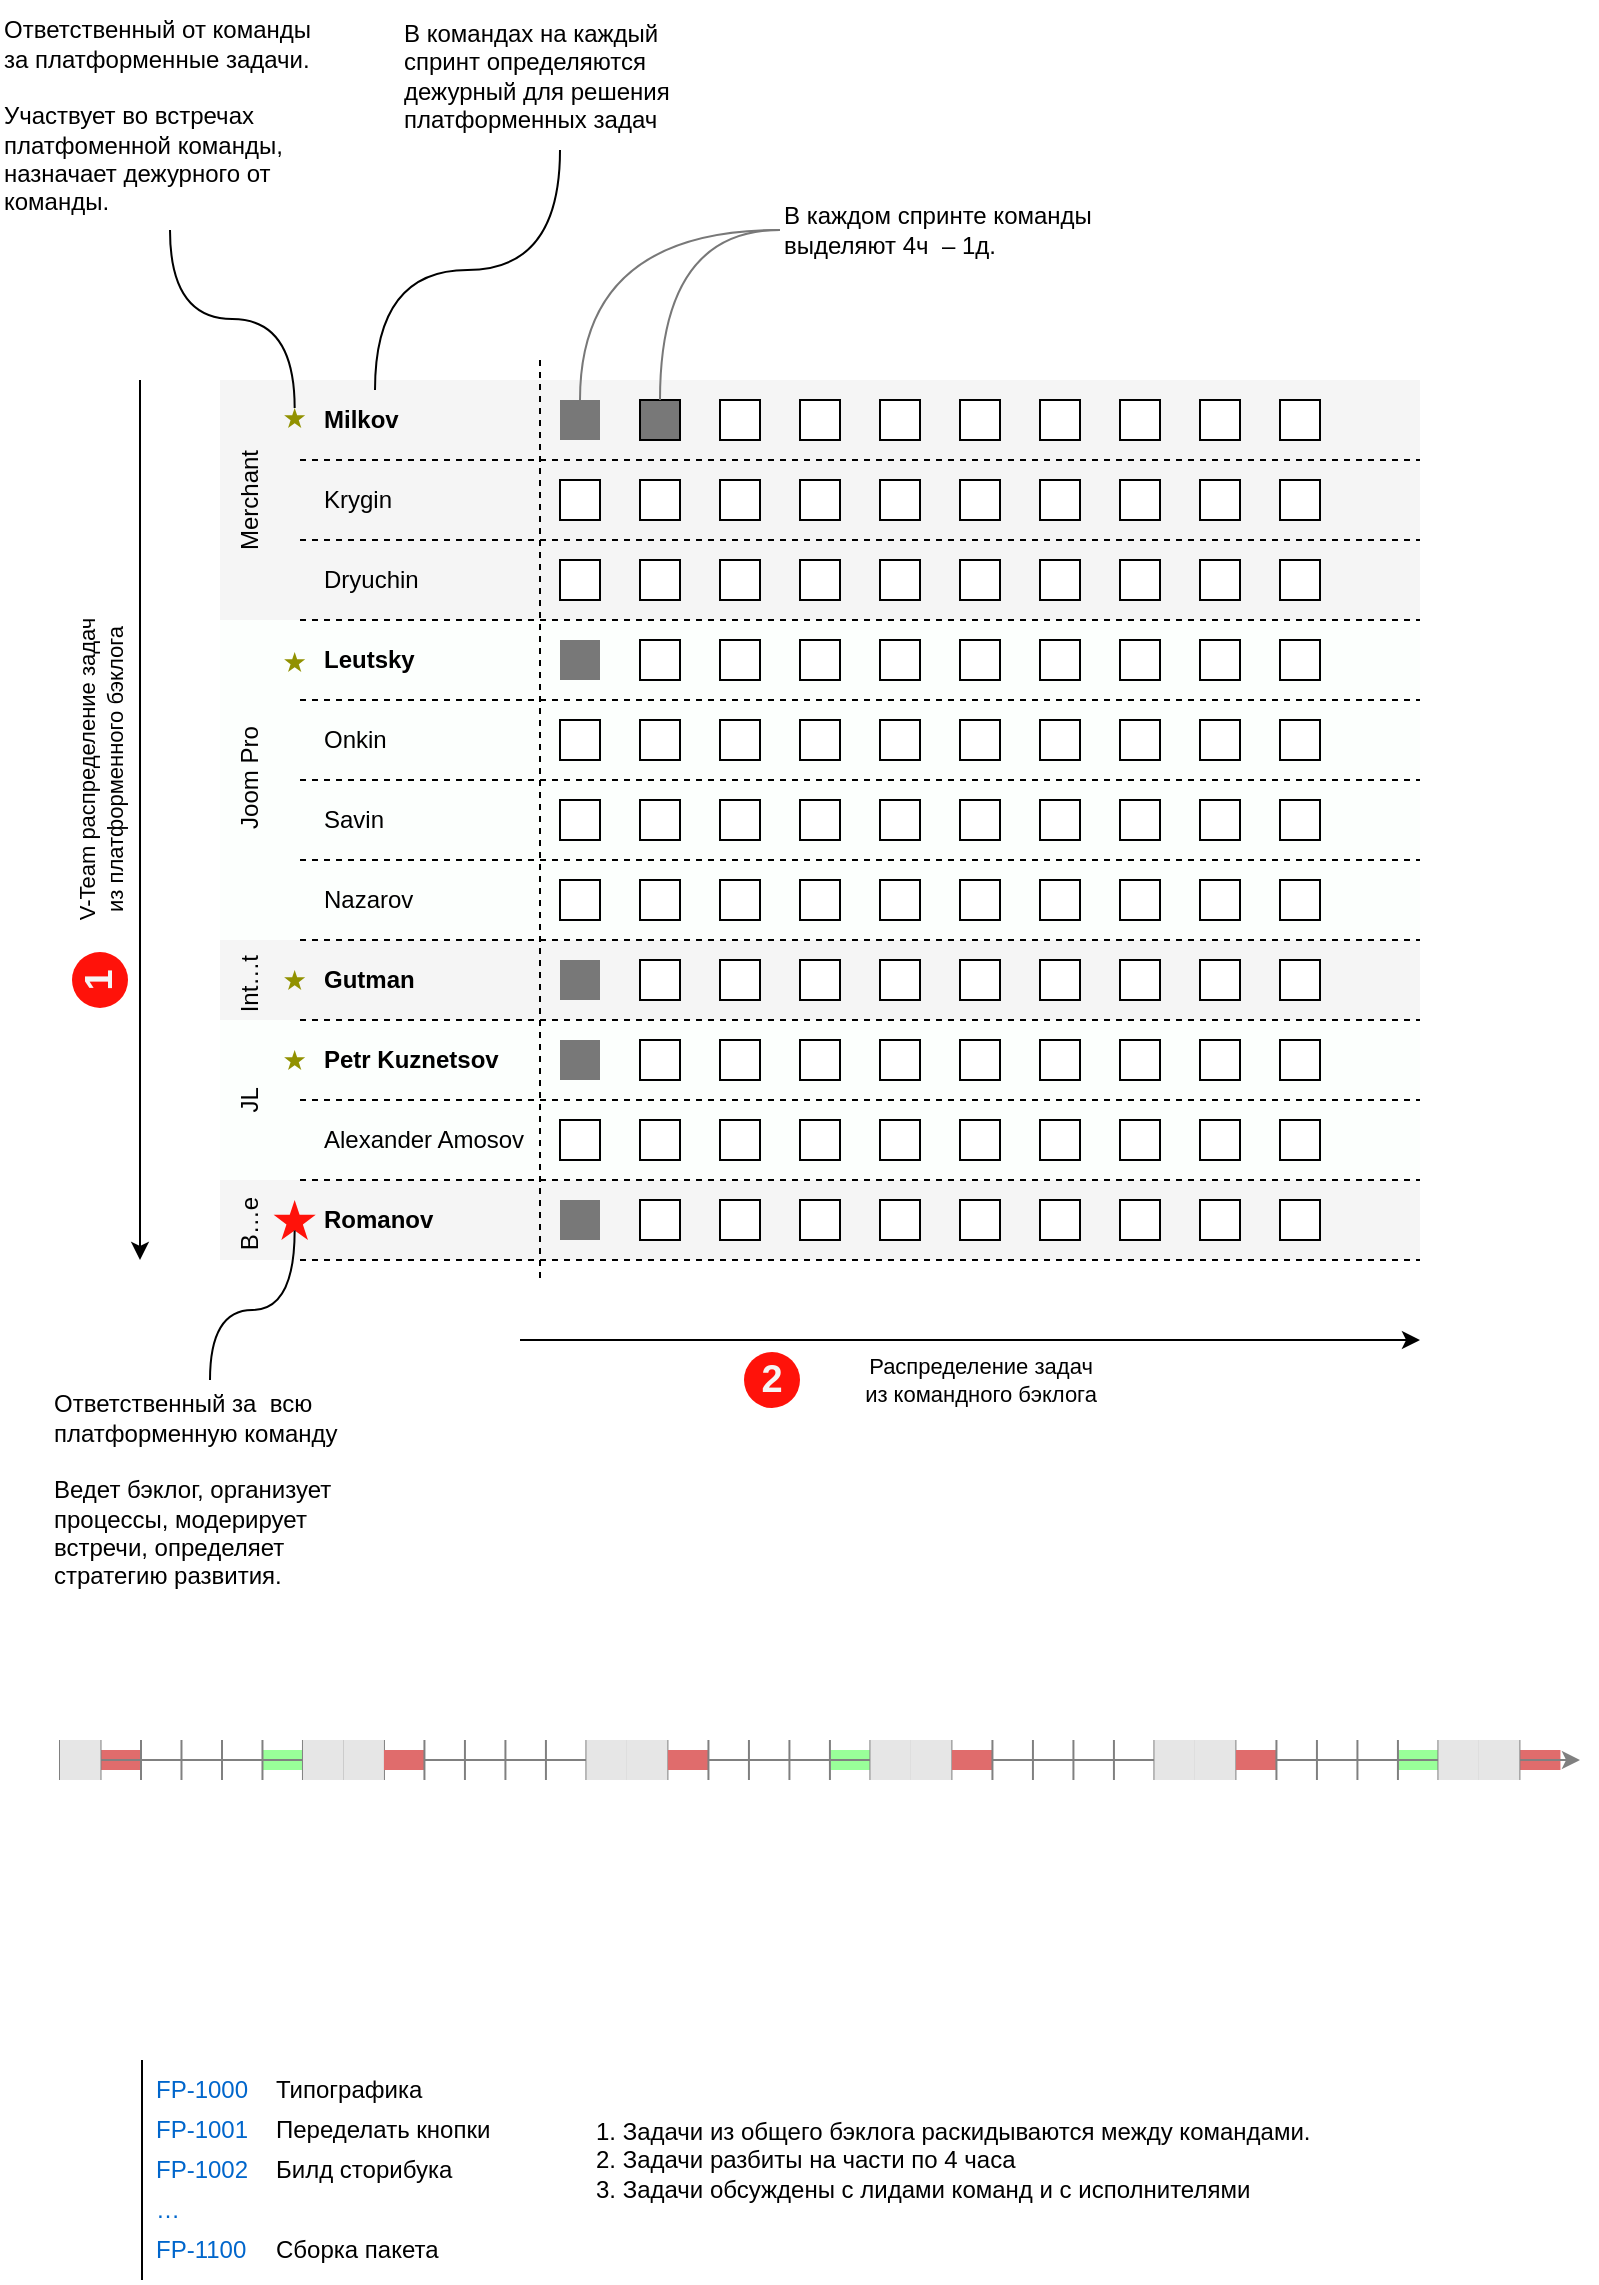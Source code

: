 <mxfile version="21.1.1" type="github">
  <diagram name="Page-1" id="ey7MowC4njxBOhQ8ENM-">
    <mxGraphModel dx="892" dy="602" grid="1" gridSize="10" guides="1" tooltips="1" connect="1" arrows="1" fold="1" page="1" pageScale="1" pageWidth="827" pageHeight="1169" math="0" shadow="0">
      <root>
        <mxCell id="0" />
        <mxCell id="89cDljxex6EhfOc-R6DK-272" value="Platform Planning" style="" parent="0" />
        <mxCell id="89cDljxex6EhfOc-R6DK-271" value="Planning" style="" parent="0" />
        <mxCell id="89cDljxex6EhfOc-R6DK-336" value="" style="rounded=0;whiteSpace=wrap;html=1;strokeColor=none;fillColor=#E06C6C;" vertex="1" parent="89cDljxex6EhfOc-R6DK-271">
          <mxGeometry x="769.975" y="1045" width="20.247" height="10" as="geometry" />
        </mxCell>
        <mxCell id="89cDljxex6EhfOc-R6DK-324" value="" style="rounded=0;whiteSpace=wrap;html=1;strokeColor=none;fillColor=#99FF99;" vertex="1" parent="89cDljxex6EhfOc-R6DK-271">
          <mxGeometry x="708.963" y="1045" width="20.247" height="10" as="geometry" />
        </mxCell>
        <mxCell id="89cDljxex6EhfOc-R6DK-300" value="" style="rounded=0;whiteSpace=wrap;html=1;strokeColor=none;fillColor=#99FF99;" vertex="1" parent="89cDljxex6EhfOc-R6DK-271">
          <mxGeometry x="424.963" y="1045" width="20.247" height="10" as="geometry" />
        </mxCell>
        <mxCell id="89cDljxex6EhfOc-R6DK-274" value="" style="rounded=0;whiteSpace=wrap;html=1;strokeColor=none;fillColor=#99FF99;" vertex="1" parent="89cDljxex6EhfOc-R6DK-271">
          <mxGeometry x="141.235" y="1045" width="20.247" height="10" as="geometry" />
        </mxCell>
        <mxCell id="89cDljxex6EhfOc-R6DK-267" value="" style="rounded=0;whiteSpace=wrap;html=1;strokeColor=none;fillColor=#E06C6C;" vertex="1" parent="89cDljxex6EhfOc-R6DK-271">
          <mxGeometry x="60.247" y="1045" width="20.247" height="10" as="geometry" />
        </mxCell>
        <mxCell id="89cDljxex6EhfOc-R6DK-241" value="" style="endArrow=classic;html=1;rounded=0;strokeColor=#808080;" edge="1" parent="89cDljxex6EhfOc-R6DK-271" source="89cDljxex6EhfOc-R6DK-295">
          <mxGeometry width="50" height="50" relative="1" as="geometry">
            <mxPoint x="34.938" y="1050" as="sourcePoint" />
            <mxPoint x="800" y="1050" as="targetPoint" />
          </mxGeometry>
        </mxCell>
        <mxCell id="89cDljxex6EhfOc-R6DK-243" value="" style="endArrow=none;html=1;rounded=0;strokeColor=#808080;" edge="1" parent="89cDljxex6EhfOc-R6DK-271">
          <mxGeometry width="50" height="50" relative="1" as="geometry">
            <mxPoint x="80.494" y="1060" as="sourcePoint" />
            <mxPoint x="80.494" y="1040" as="targetPoint" />
          </mxGeometry>
        </mxCell>
        <mxCell id="89cDljxex6EhfOc-R6DK-244" value="" style="endArrow=none;html=1;rounded=0;strokeColor=#808080;" edge="1" parent="89cDljxex6EhfOc-R6DK-271">
          <mxGeometry width="50" height="50" relative="1" as="geometry">
            <mxPoint x="100.741" y="1060" as="sourcePoint" />
            <mxPoint x="100.741" y="1040" as="targetPoint" />
          </mxGeometry>
        </mxCell>
        <mxCell id="89cDljxex6EhfOc-R6DK-245" value="" style="endArrow=none;html=1;rounded=0;strokeColor=#808080;" edge="1" parent="89cDljxex6EhfOc-R6DK-271">
          <mxGeometry width="50" height="50" relative="1" as="geometry">
            <mxPoint x="120.988" y="1060" as="sourcePoint" />
            <mxPoint x="120.988" y="1040" as="targetPoint" />
          </mxGeometry>
        </mxCell>
        <mxCell id="89cDljxex6EhfOc-R6DK-246" value="" style="endArrow=none;html=1;rounded=0;strokeColor=#808080;" edge="1" parent="89cDljxex6EhfOc-R6DK-271">
          <mxGeometry width="50" height="50" relative="1" as="geometry">
            <mxPoint x="141.235" y="1060" as="sourcePoint" />
            <mxPoint x="141.235" y="1040" as="targetPoint" />
          </mxGeometry>
        </mxCell>
        <mxCell id="89cDljxex6EhfOc-R6DK-247" value="" style="endArrow=none;html=1;rounded=0;strokeColor=#808080;" edge="1" parent="89cDljxex6EhfOc-R6DK-271">
          <mxGeometry width="50" height="50" relative="1" as="geometry">
            <mxPoint x="161.481" y="1060" as="sourcePoint" />
            <mxPoint x="161.481" y="1040" as="targetPoint" />
          </mxGeometry>
        </mxCell>
        <mxCell id="89cDljxex6EhfOc-R6DK-248" value="" style="endArrow=none;html=1;rounded=0;strokeColor=#808080;" edge="1" parent="89cDljxex6EhfOc-R6DK-271">
          <mxGeometry width="50" height="50" relative="1" as="geometry">
            <mxPoint x="60.247" y="1060" as="sourcePoint" />
            <mxPoint x="60.247" y="1040" as="targetPoint" />
          </mxGeometry>
        </mxCell>
        <mxCell id="89cDljxex6EhfOc-R6DK-249" value="" style="endArrow=none;html=1;rounded=0;strokeColor=#808080;" edge="1" parent="89cDljxex6EhfOc-R6DK-271">
          <mxGeometry width="50" height="50" relative="1" as="geometry">
            <mxPoint x="181.728" y="1060" as="sourcePoint" />
            <mxPoint x="181.728" y="1040" as="targetPoint" />
          </mxGeometry>
        </mxCell>
        <mxCell id="89cDljxex6EhfOc-R6DK-250" value="" style="endArrow=none;html=1;rounded=0;strokeColor=#808080;" edge="1" parent="89cDljxex6EhfOc-R6DK-271">
          <mxGeometry width="50" height="50" relative="1" as="geometry">
            <mxPoint x="201.975" y="1060" as="sourcePoint" />
            <mxPoint x="201.975" y="1040" as="targetPoint" />
          </mxGeometry>
        </mxCell>
        <mxCell id="89cDljxex6EhfOc-R6DK-261" value="" style="rounded=0;whiteSpace=wrap;html=1;strokeColor=none;fillColor=#E6E6E6;movable=1;resizable=1;rotatable=1;deletable=1;editable=1;locked=0;connectable=1;" vertex="1" parent="89cDljxex6EhfOc-R6DK-271">
          <mxGeometry x="181.728" y="1040" width="20.247" height="20" as="geometry" />
        </mxCell>
        <mxCell id="89cDljxex6EhfOc-R6DK-260" value="" style="rounded=0;whiteSpace=wrap;html=1;strokeColor=none;fillColor=#E6E6E6;movable=1;resizable=1;rotatable=1;deletable=1;editable=1;locked=0;connectable=1;" vertex="1" parent="89cDljxex6EhfOc-R6DK-271">
          <mxGeometry x="161.481" y="1040" width="20.247" height="20" as="geometry" />
        </mxCell>
        <mxCell id="89cDljxex6EhfOc-R6DK-290" value="" style="endArrow=none;html=1;rounded=0;strokeColor=#808080;" edge="1" parent="89cDljxex6EhfOc-R6DK-271">
          <mxGeometry width="50" height="50" relative="1" as="geometry">
            <mxPoint x="40" y="1060" as="sourcePoint" />
            <mxPoint x="40" y="1040" as="targetPoint" />
          </mxGeometry>
        </mxCell>
        <mxCell id="89cDljxex6EhfOc-R6DK-295" value="" style="rounded=0;whiteSpace=wrap;html=1;strokeColor=none;fillColor=#E6E6E6;movable=1;resizable=1;rotatable=1;deletable=1;editable=1;locked=0;connectable=1;" vertex="1" parent="89cDljxex6EhfOc-R6DK-271">
          <mxGeometry x="40" y="1040" width="20.247" height="20" as="geometry" />
        </mxCell>
        <mxCell id="89cDljxex6EhfOc-R6DK-269" value="" style="rounded=0;whiteSpace=wrap;html=1;strokeColor=none;fillColor=#E06C6C;" vertex="1" parent="89cDljxex6EhfOc-R6DK-271">
          <mxGeometry x="201.975" y="1045" width="20.247" height="10" as="geometry" />
        </mxCell>
        <mxCell id="89cDljxex6EhfOc-R6DK-251" value="" style="endArrow=none;html=1;rounded=0;strokeColor=#808080;" edge="1" parent="89cDljxex6EhfOc-R6DK-271">
          <mxGeometry width="50" height="50" relative="1" as="geometry">
            <mxPoint x="222.222" y="1060" as="sourcePoint" />
            <mxPoint x="222.222" y="1040" as="targetPoint" />
          </mxGeometry>
        </mxCell>
        <mxCell id="89cDljxex6EhfOc-R6DK-252" value="" style="endArrow=none;html=1;rounded=0;strokeColor=#808080;" edge="1" parent="89cDljxex6EhfOc-R6DK-271">
          <mxGeometry width="50" height="50" relative="1" as="geometry">
            <mxPoint x="242.469" y="1060" as="sourcePoint" />
            <mxPoint x="242.469" y="1040" as="targetPoint" />
          </mxGeometry>
        </mxCell>
        <mxCell id="89cDljxex6EhfOc-R6DK-253" value="" style="endArrow=none;html=1;rounded=0;strokeColor=#808080;" edge="1" parent="89cDljxex6EhfOc-R6DK-271">
          <mxGeometry width="50" height="50" relative="1" as="geometry">
            <mxPoint x="262.716" y="1060" as="sourcePoint" />
            <mxPoint x="262.716" y="1040" as="targetPoint" />
          </mxGeometry>
        </mxCell>
        <mxCell id="89cDljxex6EhfOc-R6DK-254" value="" style="endArrow=none;html=1;rounded=0;strokeColor=#808080;" edge="1" parent="89cDljxex6EhfOc-R6DK-271">
          <mxGeometry width="50" height="50" relative="1" as="geometry">
            <mxPoint x="282.963" y="1060" as="sourcePoint" />
            <mxPoint x="282.963" y="1040" as="targetPoint" />
          </mxGeometry>
        </mxCell>
        <mxCell id="89cDljxex6EhfOc-R6DK-255" value="" style="endArrow=none;html=1;rounded=0;strokeColor=#808080;" edge="1" parent="89cDljxex6EhfOc-R6DK-271">
          <mxGeometry width="50" height="50" relative="1" as="geometry">
            <mxPoint x="303.21" y="1060" as="sourcePoint" />
            <mxPoint x="303.21" y="1040" as="targetPoint" />
          </mxGeometry>
        </mxCell>
        <mxCell id="89cDljxex6EhfOc-R6DK-256" value="" style="endArrow=none;html=1;rounded=0;strokeColor=#808080;" edge="1" parent="89cDljxex6EhfOc-R6DK-271">
          <mxGeometry width="50" height="50" relative="1" as="geometry">
            <mxPoint x="323.457" y="1060" as="sourcePoint" />
            <mxPoint x="323.457" y="1040" as="targetPoint" />
          </mxGeometry>
        </mxCell>
        <mxCell id="89cDljxex6EhfOc-R6DK-257" value="" style="endArrow=none;html=1;rounded=0;strokeColor=#808080;" edge="1" parent="89cDljxex6EhfOc-R6DK-271">
          <mxGeometry width="50" height="50" relative="1" as="geometry">
            <mxPoint x="343.704" y="1060" as="sourcePoint" />
            <mxPoint x="343.704" y="1040" as="targetPoint" />
          </mxGeometry>
        </mxCell>
        <mxCell id="89cDljxex6EhfOc-R6DK-262" value="" style="rounded=0;whiteSpace=wrap;html=1;strokeColor=none;fillColor=#E6E6E6;movable=1;resizable=1;rotatable=1;deletable=1;editable=1;locked=0;connectable=1;" vertex="1" parent="89cDljxex6EhfOc-R6DK-271">
          <mxGeometry x="323.457" y="1040" width="20.247" height="20" as="geometry" />
        </mxCell>
        <mxCell id="89cDljxex6EhfOc-R6DK-263" value="" style="rounded=0;whiteSpace=wrap;html=1;strokeColor=none;fillColor=#E6E6E6;movable=1;resizable=1;rotatable=1;deletable=1;editable=1;locked=0;connectable=1;" vertex="1" parent="89cDljxex6EhfOc-R6DK-271">
          <mxGeometry x="303.21" y="1040" width="20.247" height="20" as="geometry" />
        </mxCell>
        <mxCell id="89cDljxex6EhfOc-R6DK-301" value="" style="rounded=0;whiteSpace=wrap;html=1;strokeColor=none;fillColor=#E06C6C;" vertex="1" parent="89cDljxex6EhfOc-R6DK-271">
          <mxGeometry x="343.975" y="1045" width="20.247" height="10" as="geometry" />
        </mxCell>
        <mxCell id="89cDljxex6EhfOc-R6DK-302" value="" style="endArrow=none;html=1;rounded=0;strokeColor=#808080;" edge="1" parent="89cDljxex6EhfOc-R6DK-271">
          <mxGeometry width="50" height="50" relative="1" as="geometry">
            <mxPoint x="364.222" y="1060" as="sourcePoint" />
            <mxPoint x="364.222" y="1040" as="targetPoint" />
          </mxGeometry>
        </mxCell>
        <mxCell id="89cDljxex6EhfOc-R6DK-303" value="" style="endArrow=none;html=1;rounded=0;strokeColor=#808080;" edge="1" parent="89cDljxex6EhfOc-R6DK-271">
          <mxGeometry width="50" height="50" relative="1" as="geometry">
            <mxPoint x="384.469" y="1060" as="sourcePoint" />
            <mxPoint x="384.469" y="1040" as="targetPoint" />
          </mxGeometry>
        </mxCell>
        <mxCell id="89cDljxex6EhfOc-R6DK-304" value="" style="endArrow=none;html=1;rounded=0;strokeColor=#808080;" edge="1" parent="89cDljxex6EhfOc-R6DK-271">
          <mxGeometry width="50" height="50" relative="1" as="geometry">
            <mxPoint x="404.716" y="1060" as="sourcePoint" />
            <mxPoint x="404.716" y="1040" as="targetPoint" />
          </mxGeometry>
        </mxCell>
        <mxCell id="89cDljxex6EhfOc-R6DK-305" value="" style="endArrow=none;html=1;rounded=0;strokeColor=#808080;" edge="1" parent="89cDljxex6EhfOc-R6DK-271">
          <mxGeometry width="50" height="50" relative="1" as="geometry">
            <mxPoint x="424.963" y="1060" as="sourcePoint" />
            <mxPoint x="424.963" y="1040" as="targetPoint" />
          </mxGeometry>
        </mxCell>
        <mxCell id="89cDljxex6EhfOc-R6DK-306" value="" style="endArrow=none;html=1;rounded=0;strokeColor=#808080;" edge="1" parent="89cDljxex6EhfOc-R6DK-271">
          <mxGeometry width="50" height="50" relative="1" as="geometry">
            <mxPoint x="445.21" y="1060" as="sourcePoint" />
            <mxPoint x="445.21" y="1040" as="targetPoint" />
          </mxGeometry>
        </mxCell>
        <mxCell id="89cDljxex6EhfOc-R6DK-307" value="" style="endArrow=none;html=1;rounded=0;strokeColor=#808080;" edge="1" parent="89cDljxex6EhfOc-R6DK-271">
          <mxGeometry width="50" height="50" relative="1" as="geometry">
            <mxPoint x="465.457" y="1060" as="sourcePoint" />
            <mxPoint x="465.457" y="1040" as="targetPoint" />
          </mxGeometry>
        </mxCell>
        <mxCell id="89cDljxex6EhfOc-R6DK-308" value="" style="endArrow=none;html=1;rounded=0;strokeColor=#808080;" edge="1" parent="89cDljxex6EhfOc-R6DK-271">
          <mxGeometry width="50" height="50" relative="1" as="geometry">
            <mxPoint x="485.704" y="1060" as="sourcePoint" />
            <mxPoint x="485.704" y="1040" as="targetPoint" />
          </mxGeometry>
        </mxCell>
        <mxCell id="89cDljxex6EhfOc-R6DK-309" value="" style="rounded=0;whiteSpace=wrap;html=1;strokeColor=none;fillColor=#E6E6E6;movable=1;resizable=1;rotatable=1;deletable=1;editable=1;locked=0;connectable=1;" vertex="1" parent="89cDljxex6EhfOc-R6DK-271">
          <mxGeometry x="465.457" y="1040" width="20.247" height="20" as="geometry" />
        </mxCell>
        <mxCell id="89cDljxex6EhfOc-R6DK-310" value="" style="rounded=0;whiteSpace=wrap;html=1;strokeColor=none;fillColor=#E6E6E6;movable=1;resizable=1;rotatable=1;deletable=1;editable=1;locked=0;connectable=1;" vertex="1" parent="89cDljxex6EhfOc-R6DK-271">
          <mxGeometry x="445.21" y="1040" width="20.247" height="20" as="geometry" />
        </mxCell>
        <mxCell id="89cDljxex6EhfOc-R6DK-313" value="" style="rounded=0;whiteSpace=wrap;html=1;strokeColor=none;fillColor=#E06C6C;" vertex="1" parent="89cDljxex6EhfOc-R6DK-271">
          <mxGeometry x="485.975" y="1045" width="20.247" height="10" as="geometry" />
        </mxCell>
        <mxCell id="89cDljxex6EhfOc-R6DK-314" value="" style="endArrow=none;html=1;rounded=0;strokeColor=#808080;" edge="1" parent="89cDljxex6EhfOc-R6DK-271">
          <mxGeometry width="50" height="50" relative="1" as="geometry">
            <mxPoint x="506.222" y="1060" as="sourcePoint" />
            <mxPoint x="506.222" y="1040" as="targetPoint" />
          </mxGeometry>
        </mxCell>
        <mxCell id="89cDljxex6EhfOc-R6DK-315" value="" style="endArrow=none;html=1;rounded=0;strokeColor=#808080;" edge="1" parent="89cDljxex6EhfOc-R6DK-271">
          <mxGeometry width="50" height="50" relative="1" as="geometry">
            <mxPoint x="526.469" y="1060" as="sourcePoint" />
            <mxPoint x="526.469" y="1040" as="targetPoint" />
          </mxGeometry>
        </mxCell>
        <mxCell id="89cDljxex6EhfOc-R6DK-316" value="" style="endArrow=none;html=1;rounded=0;strokeColor=#808080;" edge="1" parent="89cDljxex6EhfOc-R6DK-271">
          <mxGeometry width="50" height="50" relative="1" as="geometry">
            <mxPoint x="546.716" y="1060" as="sourcePoint" />
            <mxPoint x="546.716" y="1040" as="targetPoint" />
          </mxGeometry>
        </mxCell>
        <mxCell id="89cDljxex6EhfOc-R6DK-317" value="" style="endArrow=none;html=1;rounded=0;strokeColor=#808080;" edge="1" parent="89cDljxex6EhfOc-R6DK-271">
          <mxGeometry width="50" height="50" relative="1" as="geometry">
            <mxPoint x="566.963" y="1060" as="sourcePoint" />
            <mxPoint x="566.963" y="1040" as="targetPoint" />
          </mxGeometry>
        </mxCell>
        <mxCell id="89cDljxex6EhfOc-R6DK-318" value="" style="endArrow=none;html=1;rounded=0;strokeColor=#808080;" edge="1" parent="89cDljxex6EhfOc-R6DK-271">
          <mxGeometry width="50" height="50" relative="1" as="geometry">
            <mxPoint x="587.21" y="1060" as="sourcePoint" />
            <mxPoint x="587.21" y="1040" as="targetPoint" />
          </mxGeometry>
        </mxCell>
        <mxCell id="89cDljxex6EhfOc-R6DK-319" value="" style="endArrow=none;html=1;rounded=0;strokeColor=#808080;" edge="1" parent="89cDljxex6EhfOc-R6DK-271">
          <mxGeometry width="50" height="50" relative="1" as="geometry">
            <mxPoint x="607.457" y="1060" as="sourcePoint" />
            <mxPoint x="607.457" y="1040" as="targetPoint" />
          </mxGeometry>
        </mxCell>
        <mxCell id="89cDljxex6EhfOc-R6DK-320" value="" style="endArrow=none;html=1;rounded=0;strokeColor=#808080;" edge="1" parent="89cDljxex6EhfOc-R6DK-271">
          <mxGeometry width="50" height="50" relative="1" as="geometry">
            <mxPoint x="627.704" y="1060" as="sourcePoint" />
            <mxPoint x="627.704" y="1040" as="targetPoint" />
          </mxGeometry>
        </mxCell>
        <mxCell id="89cDljxex6EhfOc-R6DK-321" value="" style="rounded=0;whiteSpace=wrap;html=1;strokeColor=none;fillColor=#E6E6E6;movable=1;resizable=1;rotatable=1;deletable=1;editable=1;locked=0;connectable=1;" vertex="1" parent="89cDljxex6EhfOc-R6DK-271">
          <mxGeometry x="607.457" y="1040" width="20.247" height="20" as="geometry" />
        </mxCell>
        <mxCell id="89cDljxex6EhfOc-R6DK-322" value="" style="rounded=0;whiteSpace=wrap;html=1;strokeColor=none;fillColor=#E6E6E6;movable=1;resizable=1;rotatable=1;deletable=1;editable=1;locked=0;connectable=1;" vertex="1" parent="89cDljxex6EhfOc-R6DK-271">
          <mxGeometry x="587.21" y="1040" width="20.247" height="20" as="geometry" />
        </mxCell>
        <mxCell id="89cDljxex6EhfOc-R6DK-325" value="" style="rounded=0;whiteSpace=wrap;html=1;strokeColor=none;fillColor=#E06C6C;" vertex="1" parent="89cDljxex6EhfOc-R6DK-271">
          <mxGeometry x="627.975" y="1045" width="20.247" height="10" as="geometry" />
        </mxCell>
        <mxCell id="89cDljxex6EhfOc-R6DK-326" value="" style="endArrow=none;html=1;rounded=0;strokeColor=#808080;" edge="1" parent="89cDljxex6EhfOc-R6DK-271">
          <mxGeometry width="50" height="50" relative="1" as="geometry">
            <mxPoint x="648.222" y="1060" as="sourcePoint" />
            <mxPoint x="648.222" y="1040" as="targetPoint" />
          </mxGeometry>
        </mxCell>
        <mxCell id="89cDljxex6EhfOc-R6DK-327" value="" style="endArrow=none;html=1;rounded=0;strokeColor=#808080;" edge="1" parent="89cDljxex6EhfOc-R6DK-271">
          <mxGeometry width="50" height="50" relative="1" as="geometry">
            <mxPoint x="668.469" y="1060" as="sourcePoint" />
            <mxPoint x="668.469" y="1040" as="targetPoint" />
          </mxGeometry>
        </mxCell>
        <mxCell id="89cDljxex6EhfOc-R6DK-328" value="" style="endArrow=none;html=1;rounded=0;strokeColor=#808080;" edge="1" parent="89cDljxex6EhfOc-R6DK-271">
          <mxGeometry width="50" height="50" relative="1" as="geometry">
            <mxPoint x="688.716" y="1060" as="sourcePoint" />
            <mxPoint x="688.716" y="1040" as="targetPoint" />
          </mxGeometry>
        </mxCell>
        <mxCell id="89cDljxex6EhfOc-R6DK-329" value="" style="endArrow=none;html=1;rounded=0;strokeColor=#808080;" edge="1" parent="89cDljxex6EhfOc-R6DK-271">
          <mxGeometry width="50" height="50" relative="1" as="geometry">
            <mxPoint x="708.963" y="1060" as="sourcePoint" />
            <mxPoint x="708.963" y="1040" as="targetPoint" />
          </mxGeometry>
        </mxCell>
        <mxCell id="89cDljxex6EhfOc-R6DK-330" value="" style="endArrow=none;html=1;rounded=0;strokeColor=#808080;" edge="1" parent="89cDljxex6EhfOc-R6DK-271">
          <mxGeometry width="50" height="50" relative="1" as="geometry">
            <mxPoint x="729.21" y="1060" as="sourcePoint" />
            <mxPoint x="729.21" y="1040" as="targetPoint" />
          </mxGeometry>
        </mxCell>
        <mxCell id="89cDljxex6EhfOc-R6DK-331" value="" style="endArrow=none;html=1;rounded=0;strokeColor=#808080;" edge="1" parent="89cDljxex6EhfOc-R6DK-271">
          <mxGeometry width="50" height="50" relative="1" as="geometry">
            <mxPoint x="749.457" y="1060" as="sourcePoint" />
            <mxPoint x="749.457" y="1040" as="targetPoint" />
          </mxGeometry>
        </mxCell>
        <mxCell id="89cDljxex6EhfOc-R6DK-332" value="" style="endArrow=none;html=1;rounded=0;strokeColor=#808080;" edge="1" parent="89cDljxex6EhfOc-R6DK-271">
          <mxGeometry width="50" height="50" relative="1" as="geometry">
            <mxPoint x="769.704" y="1060" as="sourcePoint" />
            <mxPoint x="769.704" y="1040" as="targetPoint" />
          </mxGeometry>
        </mxCell>
        <mxCell id="89cDljxex6EhfOc-R6DK-333" value="" style="rounded=0;whiteSpace=wrap;html=1;strokeColor=none;fillColor=#E6E6E6;movable=1;resizable=1;rotatable=1;deletable=1;editable=1;locked=0;connectable=1;" vertex="1" parent="89cDljxex6EhfOc-R6DK-271">
          <mxGeometry x="749.457" y="1040" width="20.247" height="20" as="geometry" />
        </mxCell>
        <mxCell id="89cDljxex6EhfOc-R6DK-334" value="" style="rounded=0;whiteSpace=wrap;html=1;strokeColor=none;fillColor=#E6E6E6;movable=1;resizable=1;rotatable=1;deletable=1;editable=1;locked=0;connectable=1;" vertex="1" parent="89cDljxex6EhfOc-R6DK-271">
          <mxGeometry x="729.21" y="1040" width="20.247" height="20" as="geometry" />
        </mxCell>
        <mxCell id="1" style="" parent="0" />
        <mxCell id="89cDljxex6EhfOc-R6DK-174" value="" style="rounded=0;whiteSpace=wrap;html=1;strokeColor=none;fillColor=#F5F5F5;" vertex="1" parent="1">
          <mxGeometry x="120" y="760" width="600" height="40" as="geometry" />
        </mxCell>
        <mxCell id="89cDljxex6EhfOc-R6DK-170" value="" style="rounded=0;whiteSpace=wrap;html=1;strokeColor=none;fillColor=#F5F5F5;" vertex="1" parent="1">
          <mxGeometry x="120" y="640" width="600" height="41" as="geometry" />
        </mxCell>
        <mxCell id="89cDljxex6EhfOc-R6DK-227" value="" style="rounded=0;whiteSpace=wrap;html=1;strokeColor=none;fillColor=#FCFFFD;" vertex="1" parent="1">
          <mxGeometry x="120" y="680" width="600" height="80" as="geometry" />
        </mxCell>
        <mxCell id="89cDljxex6EhfOc-R6DK-167" value="" style="rounded=0;whiteSpace=wrap;html=1;strokeColor=none;fillColor=#FCFFFD;" vertex="1" parent="1">
          <mxGeometry x="120" y="480" width="600" height="160" as="geometry" />
        </mxCell>
        <mxCell id="89cDljxex6EhfOc-R6DK-166" value="" style="rounded=0;whiteSpace=wrap;html=1;strokeColor=none;fillColor=#F5F5F5;" vertex="1" parent="1">
          <mxGeometry x="120" y="360" width="600" height="120" as="geometry" />
        </mxCell>
        <mxCell id="89cDljxex6EhfOc-R6DK-20" value="&lt;b&gt;Milkov&lt;/b&gt;" style="text;html=1;strokeColor=none;fillColor=none;align=left;verticalAlign=middle;whiteSpace=wrap;rounded=0;" vertex="1" parent="1">
          <mxGeometry x="170" y="365" width="110" height="30" as="geometry" />
        </mxCell>
        <mxCell id="89cDljxex6EhfOc-R6DK-22" value="" style="endArrow=none;dashed=1;html=1;rounded=0;" edge="1" parent="1">
          <mxGeometry width="50" height="50" relative="1" as="geometry">
            <mxPoint x="160" y="400" as="sourcePoint" />
            <mxPoint x="720" y="400" as="targetPoint" />
          </mxGeometry>
        </mxCell>
        <mxCell id="89cDljxex6EhfOc-R6DK-23" value="" style="endArrow=none;dashed=1;html=1;rounded=0;" edge="1" parent="1">
          <mxGeometry width="50" height="50" relative="1" as="geometry">
            <mxPoint x="280" y="350" as="sourcePoint" />
            <mxPoint x="280" y="810" as="targetPoint" />
          </mxGeometry>
        </mxCell>
        <mxCell id="89cDljxex6EhfOc-R6DK-24" value="" style="rounded=0;whiteSpace=wrap;html=1;fillColor=#787878;strokeColor=none;" vertex="1" parent="1">
          <mxGeometry x="290" y="370" width="20" height="20" as="geometry" />
        </mxCell>
        <mxCell id="89cDljxex6EhfOc-R6DK-25" value="" style="rounded=0;whiteSpace=wrap;html=1;fillColor=#787878;" vertex="1" parent="1">
          <mxGeometry x="330" y="370" width="20" height="20" as="geometry" />
        </mxCell>
        <mxCell id="89cDljxex6EhfOc-R6DK-26" value="" style="rounded=0;whiteSpace=wrap;html=1;" vertex="1" parent="1">
          <mxGeometry x="370" y="370" width="20" height="20" as="geometry" />
        </mxCell>
        <mxCell id="89cDljxex6EhfOc-R6DK-27" value="" style="rounded=0;whiteSpace=wrap;html=1;" vertex="1" parent="1">
          <mxGeometry x="410" y="370" width="20" height="20" as="geometry" />
        </mxCell>
        <mxCell id="89cDljxex6EhfOc-R6DK-28" value="" style="rounded=0;whiteSpace=wrap;html=1;" vertex="1" parent="1">
          <mxGeometry x="450" y="370" width="20" height="20" as="geometry" />
        </mxCell>
        <mxCell id="89cDljxex6EhfOc-R6DK-29" value="" style="rounded=0;whiteSpace=wrap;html=1;" vertex="1" parent="1">
          <mxGeometry x="490" y="370" width="20" height="20" as="geometry" />
        </mxCell>
        <mxCell id="89cDljxex6EhfOc-R6DK-30" value="" style="rounded=0;whiteSpace=wrap;html=1;" vertex="1" parent="1">
          <mxGeometry x="530" y="370" width="20" height="20" as="geometry" />
        </mxCell>
        <mxCell id="89cDljxex6EhfOc-R6DK-31" value="" style="rounded=0;whiteSpace=wrap;html=1;" vertex="1" parent="1">
          <mxGeometry x="570" y="370" width="20" height="20" as="geometry" />
        </mxCell>
        <mxCell id="89cDljxex6EhfOc-R6DK-32" value="" style="rounded=0;whiteSpace=wrap;html=1;" vertex="1" parent="1">
          <mxGeometry x="610" y="370" width="20" height="20" as="geometry" />
        </mxCell>
        <mxCell id="89cDljxex6EhfOc-R6DK-33" value="" style="rounded=0;whiteSpace=wrap;html=1;" vertex="1" parent="1">
          <mxGeometry x="650" y="370" width="20" height="20" as="geometry" />
        </mxCell>
        <mxCell id="89cDljxex6EhfOc-R6DK-34" value="Krygin" style="text;html=1;strokeColor=none;fillColor=none;align=left;verticalAlign=middle;whiteSpace=wrap;rounded=0;" vertex="1" parent="1">
          <mxGeometry x="170" y="405" width="110" height="30" as="geometry" />
        </mxCell>
        <mxCell id="89cDljxex6EhfOc-R6DK-35" value="" style="endArrow=none;dashed=1;html=1;rounded=0;" edge="1" parent="1">
          <mxGeometry width="50" height="50" relative="1" as="geometry">
            <mxPoint x="160" y="440" as="sourcePoint" />
            <mxPoint x="720" y="440" as="targetPoint" />
          </mxGeometry>
        </mxCell>
        <mxCell id="89cDljxex6EhfOc-R6DK-36" value="" style="rounded=0;whiteSpace=wrap;html=1;" vertex="1" parent="1">
          <mxGeometry x="290" y="410" width="20" height="20" as="geometry" />
        </mxCell>
        <mxCell id="89cDljxex6EhfOc-R6DK-37" value="" style="rounded=0;whiteSpace=wrap;html=1;" vertex="1" parent="1">
          <mxGeometry x="330" y="410" width="20" height="20" as="geometry" />
        </mxCell>
        <mxCell id="89cDljxex6EhfOc-R6DK-38" value="" style="rounded=0;whiteSpace=wrap;html=1;" vertex="1" parent="1">
          <mxGeometry x="370" y="410" width="20" height="20" as="geometry" />
        </mxCell>
        <mxCell id="89cDljxex6EhfOc-R6DK-39" value="" style="rounded=0;whiteSpace=wrap;html=1;" vertex="1" parent="1">
          <mxGeometry x="410" y="410" width="20" height="20" as="geometry" />
        </mxCell>
        <mxCell id="89cDljxex6EhfOc-R6DK-40" value="" style="rounded=0;whiteSpace=wrap;html=1;" vertex="1" parent="1">
          <mxGeometry x="450" y="410" width="20" height="20" as="geometry" />
        </mxCell>
        <mxCell id="89cDljxex6EhfOc-R6DK-41" value="" style="rounded=0;whiteSpace=wrap;html=1;" vertex="1" parent="1">
          <mxGeometry x="490" y="410" width="20" height="20" as="geometry" />
        </mxCell>
        <mxCell id="89cDljxex6EhfOc-R6DK-42" value="" style="rounded=0;whiteSpace=wrap;html=1;" vertex="1" parent="1">
          <mxGeometry x="530" y="410" width="20" height="20" as="geometry" />
        </mxCell>
        <mxCell id="89cDljxex6EhfOc-R6DK-43" value="" style="rounded=0;whiteSpace=wrap;html=1;" vertex="1" parent="1">
          <mxGeometry x="570" y="410" width="20" height="20" as="geometry" />
        </mxCell>
        <mxCell id="89cDljxex6EhfOc-R6DK-44" value="" style="rounded=0;whiteSpace=wrap;html=1;" vertex="1" parent="1">
          <mxGeometry x="610" y="410" width="20" height="20" as="geometry" />
        </mxCell>
        <mxCell id="89cDljxex6EhfOc-R6DK-45" value="" style="rounded=0;whiteSpace=wrap;html=1;" vertex="1" parent="1">
          <mxGeometry x="650" y="410" width="20" height="20" as="geometry" />
        </mxCell>
        <mxCell id="89cDljxex6EhfOc-R6DK-46" value="Dryuchin" style="text;html=1;strokeColor=none;fillColor=none;align=left;verticalAlign=middle;whiteSpace=wrap;rounded=0;" vertex="1" parent="1">
          <mxGeometry x="170" y="445" width="110" height="30" as="geometry" />
        </mxCell>
        <mxCell id="89cDljxex6EhfOc-R6DK-47" value="" style="endArrow=none;dashed=1;html=1;rounded=0;" edge="1" parent="1">
          <mxGeometry width="50" height="50" relative="1" as="geometry">
            <mxPoint x="160" y="480" as="sourcePoint" />
            <mxPoint x="720" y="480" as="targetPoint" />
          </mxGeometry>
        </mxCell>
        <mxCell id="89cDljxex6EhfOc-R6DK-48" value="" style="rounded=0;whiteSpace=wrap;html=1;" vertex="1" parent="1">
          <mxGeometry x="290" y="450" width="20" height="20" as="geometry" />
        </mxCell>
        <mxCell id="89cDljxex6EhfOc-R6DK-49" value="" style="rounded=0;whiteSpace=wrap;html=1;" vertex="1" parent="1">
          <mxGeometry x="330" y="450" width="20" height="20" as="geometry" />
        </mxCell>
        <mxCell id="89cDljxex6EhfOc-R6DK-50" value="" style="rounded=0;whiteSpace=wrap;html=1;" vertex="1" parent="1">
          <mxGeometry x="370" y="450" width="20" height="20" as="geometry" />
        </mxCell>
        <mxCell id="89cDljxex6EhfOc-R6DK-51" value="" style="rounded=0;whiteSpace=wrap;html=1;" vertex="1" parent="1">
          <mxGeometry x="410" y="450" width="20" height="20" as="geometry" />
        </mxCell>
        <mxCell id="89cDljxex6EhfOc-R6DK-52" value="" style="rounded=0;whiteSpace=wrap;html=1;" vertex="1" parent="1">
          <mxGeometry x="450" y="450" width="20" height="20" as="geometry" />
        </mxCell>
        <mxCell id="89cDljxex6EhfOc-R6DK-53" value="" style="rounded=0;whiteSpace=wrap;html=1;" vertex="1" parent="1">
          <mxGeometry x="490" y="450" width="20" height="20" as="geometry" />
        </mxCell>
        <mxCell id="89cDljxex6EhfOc-R6DK-54" value="" style="rounded=0;whiteSpace=wrap;html=1;" vertex="1" parent="1">
          <mxGeometry x="530" y="450" width="20" height="20" as="geometry" />
        </mxCell>
        <mxCell id="89cDljxex6EhfOc-R6DK-55" value="" style="rounded=0;whiteSpace=wrap;html=1;" vertex="1" parent="1">
          <mxGeometry x="570" y="450" width="20" height="20" as="geometry" />
        </mxCell>
        <mxCell id="89cDljxex6EhfOc-R6DK-56" value="" style="rounded=0;whiteSpace=wrap;html=1;" vertex="1" parent="1">
          <mxGeometry x="610" y="450" width="20" height="20" as="geometry" />
        </mxCell>
        <mxCell id="89cDljxex6EhfOc-R6DK-57" value="" style="rounded=0;whiteSpace=wrap;html=1;" vertex="1" parent="1">
          <mxGeometry x="650" y="450" width="20" height="20" as="geometry" />
        </mxCell>
        <mxCell id="89cDljxex6EhfOc-R6DK-58" value="&lt;b&gt;Leutsky&lt;/b&gt;" style="text;html=1;strokeColor=none;fillColor=none;align=left;verticalAlign=middle;whiteSpace=wrap;rounded=0;" vertex="1" parent="1">
          <mxGeometry x="170" y="485" width="110" height="30" as="geometry" />
        </mxCell>
        <mxCell id="89cDljxex6EhfOc-R6DK-59" value="" style="endArrow=none;dashed=1;html=1;rounded=0;" edge="1" parent="1">
          <mxGeometry width="50" height="50" relative="1" as="geometry">
            <mxPoint x="160" y="520" as="sourcePoint" />
            <mxPoint x="720" y="520" as="targetPoint" />
          </mxGeometry>
        </mxCell>
        <mxCell id="89cDljxex6EhfOc-R6DK-60" value="" style="rounded=0;whiteSpace=wrap;html=1;fillColor=#787878;strokeColor=none;" vertex="1" parent="1">
          <mxGeometry x="290" y="490" width="20" height="20" as="geometry" />
        </mxCell>
        <mxCell id="89cDljxex6EhfOc-R6DK-61" value="" style="rounded=0;whiteSpace=wrap;html=1;" vertex="1" parent="1">
          <mxGeometry x="330" y="490" width="20" height="20" as="geometry" />
        </mxCell>
        <mxCell id="89cDljxex6EhfOc-R6DK-62" value="" style="rounded=0;whiteSpace=wrap;html=1;" vertex="1" parent="1">
          <mxGeometry x="370" y="490" width="20" height="20" as="geometry" />
        </mxCell>
        <mxCell id="89cDljxex6EhfOc-R6DK-63" value="" style="rounded=0;whiteSpace=wrap;html=1;" vertex="1" parent="1">
          <mxGeometry x="410" y="490" width="20" height="20" as="geometry" />
        </mxCell>
        <mxCell id="89cDljxex6EhfOc-R6DK-64" value="" style="rounded=0;whiteSpace=wrap;html=1;" vertex="1" parent="1">
          <mxGeometry x="450" y="490" width="20" height="20" as="geometry" />
        </mxCell>
        <mxCell id="89cDljxex6EhfOc-R6DK-65" value="" style="rounded=0;whiteSpace=wrap;html=1;" vertex="1" parent="1">
          <mxGeometry x="490" y="490" width="20" height="20" as="geometry" />
        </mxCell>
        <mxCell id="89cDljxex6EhfOc-R6DK-66" value="" style="rounded=0;whiteSpace=wrap;html=1;" vertex="1" parent="1">
          <mxGeometry x="530" y="490" width="20" height="20" as="geometry" />
        </mxCell>
        <mxCell id="89cDljxex6EhfOc-R6DK-67" value="" style="rounded=0;whiteSpace=wrap;html=1;" vertex="1" parent="1">
          <mxGeometry x="570" y="490" width="20" height="20" as="geometry" />
        </mxCell>
        <mxCell id="89cDljxex6EhfOc-R6DK-68" value="" style="rounded=0;whiteSpace=wrap;html=1;" vertex="1" parent="1">
          <mxGeometry x="610" y="490" width="20" height="20" as="geometry" />
        </mxCell>
        <mxCell id="89cDljxex6EhfOc-R6DK-69" value="" style="rounded=0;whiteSpace=wrap;html=1;" vertex="1" parent="1">
          <mxGeometry x="650" y="490" width="20" height="20" as="geometry" />
        </mxCell>
        <mxCell id="89cDljxex6EhfOc-R6DK-70" value="Onkin" style="text;html=1;strokeColor=none;fillColor=none;align=left;verticalAlign=middle;whiteSpace=wrap;rounded=0;" vertex="1" parent="1">
          <mxGeometry x="170" y="525" width="110" height="30" as="geometry" />
        </mxCell>
        <mxCell id="89cDljxex6EhfOc-R6DK-71" value="" style="endArrow=none;dashed=1;html=1;rounded=0;" edge="1" parent="1">
          <mxGeometry width="50" height="50" relative="1" as="geometry">
            <mxPoint x="160" y="560" as="sourcePoint" />
            <mxPoint x="720" y="560" as="targetPoint" />
          </mxGeometry>
        </mxCell>
        <mxCell id="89cDljxex6EhfOc-R6DK-72" value="" style="rounded=0;whiteSpace=wrap;html=1;" vertex="1" parent="1">
          <mxGeometry x="290" y="530" width="20" height="20" as="geometry" />
        </mxCell>
        <mxCell id="89cDljxex6EhfOc-R6DK-73" value="" style="rounded=0;whiteSpace=wrap;html=1;" vertex="1" parent="1">
          <mxGeometry x="330" y="530" width="20" height="20" as="geometry" />
        </mxCell>
        <mxCell id="89cDljxex6EhfOc-R6DK-74" value="" style="rounded=0;whiteSpace=wrap;html=1;" vertex="1" parent="1">
          <mxGeometry x="370" y="530" width="20" height="20" as="geometry" />
        </mxCell>
        <mxCell id="89cDljxex6EhfOc-R6DK-75" value="" style="rounded=0;whiteSpace=wrap;html=1;" vertex="1" parent="1">
          <mxGeometry x="410" y="530" width="20" height="20" as="geometry" />
        </mxCell>
        <mxCell id="89cDljxex6EhfOc-R6DK-76" value="" style="rounded=0;whiteSpace=wrap;html=1;" vertex="1" parent="1">
          <mxGeometry x="450" y="530" width="20" height="20" as="geometry" />
        </mxCell>
        <mxCell id="89cDljxex6EhfOc-R6DK-77" value="" style="rounded=0;whiteSpace=wrap;html=1;" vertex="1" parent="1">
          <mxGeometry x="490" y="530" width="20" height="20" as="geometry" />
        </mxCell>
        <mxCell id="89cDljxex6EhfOc-R6DK-78" value="" style="rounded=0;whiteSpace=wrap;html=1;" vertex="1" parent="1">
          <mxGeometry x="530" y="530" width="20" height="20" as="geometry" />
        </mxCell>
        <mxCell id="89cDljxex6EhfOc-R6DK-79" value="" style="rounded=0;whiteSpace=wrap;html=1;" vertex="1" parent="1">
          <mxGeometry x="570" y="530" width="20" height="20" as="geometry" />
        </mxCell>
        <mxCell id="89cDljxex6EhfOc-R6DK-80" value="" style="rounded=0;whiteSpace=wrap;html=1;" vertex="1" parent="1">
          <mxGeometry x="610" y="530" width="20" height="20" as="geometry" />
        </mxCell>
        <mxCell id="89cDljxex6EhfOc-R6DK-81" value="" style="rounded=0;whiteSpace=wrap;html=1;" vertex="1" parent="1">
          <mxGeometry x="650" y="530" width="20" height="20" as="geometry" />
        </mxCell>
        <mxCell id="89cDljxex6EhfOc-R6DK-82" value="Savin" style="text;html=1;strokeColor=none;fillColor=none;align=left;verticalAlign=middle;whiteSpace=wrap;rounded=0;" vertex="1" parent="1">
          <mxGeometry x="170" y="565" width="110" height="30" as="geometry" />
        </mxCell>
        <mxCell id="89cDljxex6EhfOc-R6DK-83" value="" style="endArrow=none;dashed=1;html=1;rounded=0;" edge="1" parent="1">
          <mxGeometry width="50" height="50" relative="1" as="geometry">
            <mxPoint x="160" y="600" as="sourcePoint" />
            <mxPoint x="720" y="600" as="targetPoint" />
          </mxGeometry>
        </mxCell>
        <mxCell id="89cDljxex6EhfOc-R6DK-84" value="" style="rounded=0;whiteSpace=wrap;html=1;" vertex="1" parent="1">
          <mxGeometry x="290" y="570" width="20" height="20" as="geometry" />
        </mxCell>
        <mxCell id="89cDljxex6EhfOc-R6DK-85" value="" style="rounded=0;whiteSpace=wrap;html=1;" vertex="1" parent="1">
          <mxGeometry x="330" y="570" width="20" height="20" as="geometry" />
        </mxCell>
        <mxCell id="89cDljxex6EhfOc-R6DK-86" value="" style="rounded=0;whiteSpace=wrap;html=1;" vertex="1" parent="1">
          <mxGeometry x="370" y="570" width="20" height="20" as="geometry" />
        </mxCell>
        <mxCell id="89cDljxex6EhfOc-R6DK-87" value="" style="rounded=0;whiteSpace=wrap;html=1;" vertex="1" parent="1">
          <mxGeometry x="410" y="570" width="20" height="20" as="geometry" />
        </mxCell>
        <mxCell id="89cDljxex6EhfOc-R6DK-88" value="" style="rounded=0;whiteSpace=wrap;html=1;" vertex="1" parent="1">
          <mxGeometry x="450" y="570" width="20" height="20" as="geometry" />
        </mxCell>
        <mxCell id="89cDljxex6EhfOc-R6DK-89" value="" style="rounded=0;whiteSpace=wrap;html=1;" vertex="1" parent="1">
          <mxGeometry x="490" y="570" width="20" height="20" as="geometry" />
        </mxCell>
        <mxCell id="89cDljxex6EhfOc-R6DK-90" value="" style="rounded=0;whiteSpace=wrap;html=1;" vertex="1" parent="1">
          <mxGeometry x="530" y="570" width="20" height="20" as="geometry" />
        </mxCell>
        <mxCell id="89cDljxex6EhfOc-R6DK-91" value="" style="rounded=0;whiteSpace=wrap;html=1;" vertex="1" parent="1">
          <mxGeometry x="570" y="570" width="20" height="20" as="geometry" />
        </mxCell>
        <mxCell id="89cDljxex6EhfOc-R6DK-92" value="" style="rounded=0;whiteSpace=wrap;html=1;" vertex="1" parent="1">
          <mxGeometry x="610" y="570" width="20" height="20" as="geometry" />
        </mxCell>
        <mxCell id="89cDljxex6EhfOc-R6DK-93" value="" style="rounded=0;whiteSpace=wrap;html=1;" vertex="1" parent="1">
          <mxGeometry x="650" y="570" width="20" height="20" as="geometry" />
        </mxCell>
        <mxCell id="89cDljxex6EhfOc-R6DK-94" value="Nazarov" style="text;html=1;strokeColor=none;fillColor=none;align=left;verticalAlign=middle;whiteSpace=wrap;rounded=0;" vertex="1" parent="1">
          <mxGeometry x="170" y="605" width="110" height="30" as="geometry" />
        </mxCell>
        <mxCell id="89cDljxex6EhfOc-R6DK-95" value="" style="endArrow=none;dashed=1;html=1;rounded=0;" edge="1" parent="1">
          <mxGeometry width="50" height="50" relative="1" as="geometry">
            <mxPoint x="160" y="640" as="sourcePoint" />
            <mxPoint x="720" y="640" as="targetPoint" />
          </mxGeometry>
        </mxCell>
        <mxCell id="89cDljxex6EhfOc-R6DK-96" value="" style="rounded=0;whiteSpace=wrap;html=1;" vertex="1" parent="1">
          <mxGeometry x="290" y="610" width="20" height="20" as="geometry" />
        </mxCell>
        <mxCell id="89cDljxex6EhfOc-R6DK-97" value="" style="rounded=0;whiteSpace=wrap;html=1;" vertex="1" parent="1">
          <mxGeometry x="330" y="610" width="20" height="20" as="geometry" />
        </mxCell>
        <mxCell id="89cDljxex6EhfOc-R6DK-98" value="" style="rounded=0;whiteSpace=wrap;html=1;" vertex="1" parent="1">
          <mxGeometry x="370" y="610" width="20" height="20" as="geometry" />
        </mxCell>
        <mxCell id="89cDljxex6EhfOc-R6DK-99" value="" style="rounded=0;whiteSpace=wrap;html=1;" vertex="1" parent="1">
          <mxGeometry x="410" y="610" width="20" height="20" as="geometry" />
        </mxCell>
        <mxCell id="89cDljxex6EhfOc-R6DK-100" value="" style="rounded=0;whiteSpace=wrap;html=1;" vertex="1" parent="1">
          <mxGeometry x="450" y="610" width="20" height="20" as="geometry" />
        </mxCell>
        <mxCell id="89cDljxex6EhfOc-R6DK-101" value="" style="rounded=0;whiteSpace=wrap;html=1;" vertex="1" parent="1">
          <mxGeometry x="490" y="610" width="20" height="20" as="geometry" />
        </mxCell>
        <mxCell id="89cDljxex6EhfOc-R6DK-102" value="" style="rounded=0;whiteSpace=wrap;html=1;" vertex="1" parent="1">
          <mxGeometry x="530" y="610" width="20" height="20" as="geometry" />
        </mxCell>
        <mxCell id="89cDljxex6EhfOc-R6DK-103" value="" style="rounded=0;whiteSpace=wrap;html=1;" vertex="1" parent="1">
          <mxGeometry x="570" y="610" width="20" height="20" as="geometry" />
        </mxCell>
        <mxCell id="89cDljxex6EhfOc-R6DK-104" value="" style="rounded=0;whiteSpace=wrap;html=1;" vertex="1" parent="1">
          <mxGeometry x="610" y="610" width="20" height="20" as="geometry" />
        </mxCell>
        <mxCell id="89cDljxex6EhfOc-R6DK-105" value="" style="rounded=0;whiteSpace=wrap;html=1;" vertex="1" parent="1">
          <mxGeometry x="650" y="610" width="20" height="20" as="geometry" />
        </mxCell>
        <mxCell id="89cDljxex6EhfOc-R6DK-106" value="&lt;b&gt;Gutman&lt;/b&gt;" style="text;html=1;strokeColor=none;fillColor=none;align=left;verticalAlign=middle;whiteSpace=wrap;rounded=0;" vertex="1" parent="1">
          <mxGeometry x="170" y="645" width="110" height="30" as="geometry" />
        </mxCell>
        <mxCell id="89cDljxex6EhfOc-R6DK-108" value="" style="rounded=0;whiteSpace=wrap;html=1;fillColor=#787878;strokeColor=none;" vertex="1" parent="1">
          <mxGeometry x="290" y="650" width="20" height="20" as="geometry" />
        </mxCell>
        <mxCell id="89cDljxex6EhfOc-R6DK-109" value="" style="rounded=0;whiteSpace=wrap;html=1;" vertex="1" parent="1">
          <mxGeometry x="330" y="650" width="20" height="20" as="geometry" />
        </mxCell>
        <mxCell id="89cDljxex6EhfOc-R6DK-110" value="" style="rounded=0;whiteSpace=wrap;html=1;" vertex="1" parent="1">
          <mxGeometry x="370" y="650" width="20" height="20" as="geometry" />
        </mxCell>
        <mxCell id="89cDljxex6EhfOc-R6DK-111" value="" style="rounded=0;whiteSpace=wrap;html=1;" vertex="1" parent="1">
          <mxGeometry x="410" y="650" width="20" height="20" as="geometry" />
        </mxCell>
        <mxCell id="89cDljxex6EhfOc-R6DK-112" value="" style="rounded=0;whiteSpace=wrap;html=1;" vertex="1" parent="1">
          <mxGeometry x="450" y="650" width="20" height="20" as="geometry" />
        </mxCell>
        <mxCell id="89cDljxex6EhfOc-R6DK-113" value="" style="rounded=0;whiteSpace=wrap;html=1;" vertex="1" parent="1">
          <mxGeometry x="490" y="650" width="20" height="20" as="geometry" />
        </mxCell>
        <mxCell id="89cDljxex6EhfOc-R6DK-114" value="" style="rounded=0;whiteSpace=wrap;html=1;" vertex="1" parent="1">
          <mxGeometry x="530" y="650" width="20" height="20" as="geometry" />
        </mxCell>
        <mxCell id="89cDljxex6EhfOc-R6DK-115" value="" style="rounded=0;whiteSpace=wrap;html=1;" vertex="1" parent="1">
          <mxGeometry x="570" y="650" width="20" height="20" as="geometry" />
        </mxCell>
        <mxCell id="89cDljxex6EhfOc-R6DK-116" value="" style="rounded=0;whiteSpace=wrap;html=1;" vertex="1" parent="1">
          <mxGeometry x="610" y="650" width="20" height="20" as="geometry" />
        </mxCell>
        <mxCell id="89cDljxex6EhfOc-R6DK-117" value="" style="rounded=0;whiteSpace=wrap;html=1;" vertex="1" parent="1">
          <mxGeometry x="650" y="650" width="20" height="20" as="geometry" />
        </mxCell>
        <mxCell id="89cDljxex6EhfOc-R6DK-168" value="Merchant" style="text;html=1;strokeColor=none;fillColor=none;align=center;verticalAlign=middle;whiteSpace=wrap;rounded=0;rotation=-90;" vertex="1" parent="1">
          <mxGeometry x="75" y="405" width="120" height="30" as="geometry" />
        </mxCell>
        <mxCell id="89cDljxex6EhfOc-R6DK-169" value="Joom Pro" style="text;html=1;strokeColor=none;fillColor=none;align=center;verticalAlign=middle;whiteSpace=wrap;rounded=0;rotation=-90;" vertex="1" parent="1">
          <mxGeometry x="55.75" y="544.25" width="158.5" height="30" as="geometry" />
        </mxCell>
        <mxCell id="89cDljxex6EhfOc-R6DK-171" value="Int…t" style="text;html=1;strokeColor=none;fillColor=none;align=center;verticalAlign=middle;whiteSpace=wrap;rounded=0;rotation=-90;" vertex="1" parent="1">
          <mxGeometry x="117.94" y="646.82" width="34.13" height="30" as="geometry" />
        </mxCell>
        <mxCell id="89cDljxex6EhfOc-R6DK-176" style="edgeStyle=orthogonalEdgeStyle;rounded=0;orthogonalLoop=1;jettySize=auto;html=1;entryX=0.5;entryY=0;entryDx=0;entryDy=0;curved=1;endArrow=none;endFill=0;strokeColor=#787878;" edge="1" parent="1" source="89cDljxex6EhfOc-R6DK-175" target="89cDljxex6EhfOc-R6DK-24">
          <mxGeometry relative="1" as="geometry" />
        </mxCell>
        <mxCell id="89cDljxex6EhfOc-R6DK-175" value="В каждом спринте команды выделяют 4ч&amp;nbsp; – 1д." style="text;html=1;strokeColor=none;fillColor=none;align=left;verticalAlign=middle;whiteSpace=wrap;rounded=0;" vertex="1" parent="1">
          <mxGeometry x="400" y="260" width="180" height="50" as="geometry" />
        </mxCell>
        <mxCell id="89cDljxex6EhfOc-R6DK-177" style="edgeStyle=orthogonalEdgeStyle;rounded=0;orthogonalLoop=1;jettySize=auto;html=1;entryX=0.5;entryY=0;entryDx=0;entryDy=0;curved=1;endArrow=none;endFill=0;strokeColor=#787878;" edge="1" parent="1" source="89cDljxex6EhfOc-R6DK-175" target="89cDljxex6EhfOc-R6DK-25">
          <mxGeometry relative="1" as="geometry">
            <mxPoint x="210" y="295" as="sourcePoint" />
            <mxPoint x="310" y="380" as="targetPoint" />
          </mxGeometry>
        </mxCell>
        <mxCell id="89cDljxex6EhfOc-R6DK-179" value="FP-1000" style="text;html=1;strokeColor=none;fillColor=none;align=left;verticalAlign=middle;whiteSpace=wrap;rounded=0;fontColor=#0066CC;" vertex="1" parent="1">
          <mxGeometry x="86" y="1205" width="60" height="20" as="geometry" />
        </mxCell>
        <mxCell id="89cDljxex6EhfOc-R6DK-181" value="FP-1001" style="text;html=1;strokeColor=none;fillColor=none;align=left;verticalAlign=middle;whiteSpace=wrap;rounded=0;fontColor=#0066CC;" vertex="1" parent="1">
          <mxGeometry x="86" y="1225" width="60" height="20" as="geometry" />
        </mxCell>
        <mxCell id="89cDljxex6EhfOc-R6DK-182" value="FP-1002" style="text;html=1;strokeColor=none;fillColor=none;align=left;verticalAlign=middle;whiteSpace=wrap;rounded=0;fontColor=#0066CC;" vertex="1" parent="1">
          <mxGeometry x="86" y="1245" width="60" height="20" as="geometry" />
        </mxCell>
        <mxCell id="89cDljxex6EhfOc-R6DK-183" value="…" style="text;html=1;strokeColor=none;fillColor=none;align=left;verticalAlign=middle;whiteSpace=wrap;rounded=0;fontColor=#0066CC;" vertex="1" parent="1">
          <mxGeometry x="86" y="1265" width="60" height="20" as="geometry" />
        </mxCell>
        <mxCell id="89cDljxex6EhfOc-R6DK-184" value="FP-1100" style="text;html=1;strokeColor=none;fillColor=none;align=left;verticalAlign=middle;whiteSpace=wrap;rounded=0;fontColor=#0066CC;" vertex="1" parent="1">
          <mxGeometry x="86" y="1285" width="60" height="20" as="geometry" />
        </mxCell>
        <mxCell id="89cDljxex6EhfOc-R6DK-185" value="Типографика" style="text;html=1;strokeColor=none;fillColor=none;align=left;verticalAlign=middle;whiteSpace=wrap;rounded=0;" vertex="1" parent="1">
          <mxGeometry x="146" y="1207" width="340" height="15" as="geometry" />
        </mxCell>
        <mxCell id="89cDljxex6EhfOc-R6DK-186" value="Переделать кнопки" style="text;html=1;strokeColor=none;fillColor=none;align=left;verticalAlign=middle;whiteSpace=wrap;rounded=0;" vertex="1" parent="1">
          <mxGeometry x="146" y="1227" width="340" height="15" as="geometry" />
        </mxCell>
        <mxCell id="89cDljxex6EhfOc-R6DK-187" value="Билд сторибука" style="text;html=1;strokeColor=none;fillColor=none;align=left;verticalAlign=middle;whiteSpace=wrap;rounded=0;" vertex="1" parent="1">
          <mxGeometry x="146" y="1247" width="340" height="15" as="geometry" />
        </mxCell>
        <mxCell id="89cDljxex6EhfOc-R6DK-188" value="Сборка пакета" style="text;html=1;strokeColor=none;fillColor=none;align=left;verticalAlign=middle;whiteSpace=wrap;rounded=0;" vertex="1" parent="1">
          <mxGeometry x="146" y="1287" width="340" height="15" as="geometry" />
        </mxCell>
        <mxCell id="89cDljxex6EhfOc-R6DK-189" value="" style="endArrow=none;html=1;rounded=0;" edge="1" parent="1">
          <mxGeometry width="50" height="50" relative="1" as="geometry">
            <mxPoint x="81" y="1310" as="sourcePoint" />
            <mxPoint x="81" y="1200" as="targetPoint" />
          </mxGeometry>
        </mxCell>
        <mxCell id="89cDljxex6EhfOc-R6DK-193" value="1. Задачи из общего бэклога раскидываются между командами.&lt;br&gt;2. Задачи разбиты на части по 4 часа&lt;br&gt;3. Задачи обсуждены с лидами команд и с исполнителями" style="text;html=1;strokeColor=none;fillColor=none;align=left;verticalAlign=middle;whiteSpace=wrap;rounded=0;" vertex="1" parent="1">
          <mxGeometry x="306" y="1225" width="440" height="50" as="geometry" />
        </mxCell>
        <mxCell id="89cDljxex6EhfOc-R6DK-195" style="edgeStyle=orthogonalEdgeStyle;rounded=0;orthogonalLoop=1;jettySize=auto;html=1;entryX=0.25;entryY=0;entryDx=0;entryDy=0;curved=1;endArrow=none;endFill=0;" edge="1" parent="1" source="89cDljxex6EhfOc-R6DK-194" target="89cDljxex6EhfOc-R6DK-20">
          <mxGeometry relative="1" as="geometry" />
        </mxCell>
        <mxCell id="89cDljxex6EhfOc-R6DK-194" value="В командах на каждый спринт определяются дежурный для решения платформенных задач" style="text;html=1;strokeColor=none;fillColor=none;align=left;verticalAlign=middle;whiteSpace=wrap;rounded=0;" vertex="1" parent="1">
          <mxGeometry x="210" y="170" width="160" height="75" as="geometry" />
        </mxCell>
        <mxCell id="89cDljxex6EhfOc-R6DK-200" value="" style="endArrow=none;dashed=1;html=1;rounded=0;" edge="1" parent="1">
          <mxGeometry width="50" height="50" relative="1" as="geometry">
            <mxPoint x="160" y="800" as="sourcePoint" />
            <mxPoint x="720" y="800" as="targetPoint" />
          </mxGeometry>
        </mxCell>
        <mxCell id="89cDljxex6EhfOc-R6DK-118" value="&lt;b&gt;Romanov&lt;/b&gt;" style="text;html=1;strokeColor=none;fillColor=none;align=left;verticalAlign=middle;whiteSpace=wrap;rounded=0;" vertex="1" parent="1">
          <mxGeometry x="170" y="765" width="110" height="30" as="geometry" />
        </mxCell>
        <mxCell id="89cDljxex6EhfOc-R6DK-119" value="" style="endArrow=none;dashed=1;html=1;rounded=0;" edge="1" parent="1">
          <mxGeometry width="50" height="50" relative="1" as="geometry">
            <mxPoint x="160" y="800" as="sourcePoint" />
            <mxPoint x="720" y="800" as="targetPoint" />
          </mxGeometry>
        </mxCell>
        <mxCell id="89cDljxex6EhfOc-R6DK-120" value="" style="rounded=0;whiteSpace=wrap;html=1;fillColor=#787878;strokeColor=none;" vertex="1" parent="1">
          <mxGeometry x="290" y="770" width="20" height="20" as="geometry" />
        </mxCell>
        <mxCell id="89cDljxex6EhfOc-R6DK-121" value="" style="rounded=0;whiteSpace=wrap;html=1;" vertex="1" parent="1">
          <mxGeometry x="330" y="770" width="20" height="20" as="geometry" />
        </mxCell>
        <mxCell id="89cDljxex6EhfOc-R6DK-122" value="" style="rounded=0;whiteSpace=wrap;html=1;" vertex="1" parent="1">
          <mxGeometry x="370" y="770" width="20" height="20" as="geometry" />
        </mxCell>
        <mxCell id="89cDljxex6EhfOc-R6DK-123" value="" style="rounded=0;whiteSpace=wrap;html=1;" vertex="1" parent="1">
          <mxGeometry x="410" y="770" width="20" height="20" as="geometry" />
        </mxCell>
        <mxCell id="89cDljxex6EhfOc-R6DK-124" value="" style="rounded=0;whiteSpace=wrap;html=1;" vertex="1" parent="1">
          <mxGeometry x="450" y="770" width="20" height="20" as="geometry" />
        </mxCell>
        <mxCell id="89cDljxex6EhfOc-R6DK-125" value="" style="rounded=0;whiteSpace=wrap;html=1;" vertex="1" parent="1">
          <mxGeometry x="490" y="770" width="20" height="20" as="geometry" />
        </mxCell>
        <mxCell id="89cDljxex6EhfOc-R6DK-126" value="" style="rounded=0;whiteSpace=wrap;html=1;" vertex="1" parent="1">
          <mxGeometry x="530" y="770" width="20" height="20" as="geometry" />
        </mxCell>
        <mxCell id="89cDljxex6EhfOc-R6DK-127" value="" style="rounded=0;whiteSpace=wrap;html=1;" vertex="1" parent="1">
          <mxGeometry x="570" y="770" width="20" height="20" as="geometry" />
        </mxCell>
        <mxCell id="89cDljxex6EhfOc-R6DK-128" value="" style="rounded=0;whiteSpace=wrap;html=1;" vertex="1" parent="1">
          <mxGeometry x="610" y="770" width="20" height="20" as="geometry" />
        </mxCell>
        <mxCell id="89cDljxex6EhfOc-R6DK-129" value="" style="rounded=0;whiteSpace=wrap;html=1;" vertex="1" parent="1">
          <mxGeometry x="650" y="770" width="20" height="20" as="geometry" />
        </mxCell>
        <mxCell id="89cDljxex6EhfOc-R6DK-172" value="B…e" style="text;html=1;strokeColor=none;fillColor=none;align=center;verticalAlign=middle;whiteSpace=wrap;rounded=0;rotation=-90;" vertex="1" parent="1">
          <mxGeometry x="117.94" y="766.82" width="34.13" height="30" as="geometry" />
        </mxCell>
        <mxCell id="89cDljxex6EhfOc-R6DK-201" value="Petr Kuznetsov" style="text;html=1;strokeColor=none;fillColor=none;align=left;verticalAlign=middle;whiteSpace=wrap;rounded=0;fontStyle=1" vertex="1" parent="1">
          <mxGeometry x="170" y="685" width="110" height="30" as="geometry" />
        </mxCell>
        <mxCell id="89cDljxex6EhfOc-R6DK-202" value="" style="endArrow=none;dashed=1;html=1;rounded=0;" edge="1" parent="1">
          <mxGeometry width="50" height="50" relative="1" as="geometry">
            <mxPoint x="160" y="720" as="sourcePoint" />
            <mxPoint x="720" y="720" as="targetPoint" />
          </mxGeometry>
        </mxCell>
        <mxCell id="89cDljxex6EhfOc-R6DK-203" value="" style="rounded=0;whiteSpace=wrap;html=1;fillColor=#787878;strokeColor=none;" vertex="1" parent="1">
          <mxGeometry x="290" y="690" width="20" height="20" as="geometry" />
        </mxCell>
        <mxCell id="89cDljxex6EhfOc-R6DK-204" value="" style="rounded=0;whiteSpace=wrap;html=1;" vertex="1" parent="1">
          <mxGeometry x="330" y="690" width="20" height="20" as="geometry" />
        </mxCell>
        <mxCell id="89cDljxex6EhfOc-R6DK-205" value="" style="rounded=0;whiteSpace=wrap;html=1;" vertex="1" parent="1">
          <mxGeometry x="370" y="690" width="20" height="20" as="geometry" />
        </mxCell>
        <mxCell id="89cDljxex6EhfOc-R6DK-206" value="" style="rounded=0;whiteSpace=wrap;html=1;" vertex="1" parent="1">
          <mxGeometry x="410" y="690" width="20" height="20" as="geometry" />
        </mxCell>
        <mxCell id="89cDljxex6EhfOc-R6DK-207" value="" style="rounded=0;whiteSpace=wrap;html=1;" vertex="1" parent="1">
          <mxGeometry x="450" y="690" width="20" height="20" as="geometry" />
        </mxCell>
        <mxCell id="89cDljxex6EhfOc-R6DK-208" value="" style="rounded=0;whiteSpace=wrap;html=1;" vertex="1" parent="1">
          <mxGeometry x="490" y="690" width="20" height="20" as="geometry" />
        </mxCell>
        <mxCell id="89cDljxex6EhfOc-R6DK-209" value="" style="rounded=0;whiteSpace=wrap;html=1;" vertex="1" parent="1">
          <mxGeometry x="530" y="690" width="20" height="20" as="geometry" />
        </mxCell>
        <mxCell id="89cDljxex6EhfOc-R6DK-210" value="" style="rounded=0;whiteSpace=wrap;html=1;" vertex="1" parent="1">
          <mxGeometry x="570" y="690" width="20" height="20" as="geometry" />
        </mxCell>
        <mxCell id="89cDljxex6EhfOc-R6DK-211" value="" style="rounded=0;whiteSpace=wrap;html=1;" vertex="1" parent="1">
          <mxGeometry x="610" y="690" width="20" height="20" as="geometry" />
        </mxCell>
        <mxCell id="89cDljxex6EhfOc-R6DK-212" value="" style="rounded=0;whiteSpace=wrap;html=1;" vertex="1" parent="1">
          <mxGeometry x="650" y="690" width="20" height="20" as="geometry" />
        </mxCell>
        <mxCell id="89cDljxex6EhfOc-R6DK-214" value="&lt;div&gt;&lt;span style=&quot;background-color: initial;&quot;&gt;Alexander Amosov&lt;/span&gt;&lt;br&gt;&lt;/div&gt;" style="text;html=1;strokeColor=none;fillColor=none;align=left;verticalAlign=middle;whiteSpace=wrap;rounded=0;fontStyle=0" vertex="1" parent="1">
          <mxGeometry x="170" y="725" width="110" height="30" as="geometry" />
        </mxCell>
        <mxCell id="89cDljxex6EhfOc-R6DK-215" value="" style="endArrow=none;dashed=1;html=1;rounded=0;" edge="1" parent="1">
          <mxGeometry width="50" height="50" relative="1" as="geometry">
            <mxPoint x="160" y="760" as="sourcePoint" />
            <mxPoint x="720" y="760" as="targetPoint" />
          </mxGeometry>
        </mxCell>
        <mxCell id="89cDljxex6EhfOc-R6DK-217" value="" style="rounded=0;whiteSpace=wrap;html=1;" vertex="1" parent="1">
          <mxGeometry x="330" y="730" width="20" height="20" as="geometry" />
        </mxCell>
        <mxCell id="89cDljxex6EhfOc-R6DK-218" value="" style="rounded=0;whiteSpace=wrap;html=1;" vertex="1" parent="1">
          <mxGeometry x="370" y="730" width="20" height="20" as="geometry" />
        </mxCell>
        <mxCell id="89cDljxex6EhfOc-R6DK-219" value="" style="rounded=0;whiteSpace=wrap;html=1;" vertex="1" parent="1">
          <mxGeometry x="410" y="730" width="20" height="20" as="geometry" />
        </mxCell>
        <mxCell id="89cDljxex6EhfOc-R6DK-220" value="" style="rounded=0;whiteSpace=wrap;html=1;" vertex="1" parent="1">
          <mxGeometry x="450" y="730" width="20" height="20" as="geometry" />
        </mxCell>
        <mxCell id="89cDljxex6EhfOc-R6DK-221" value="" style="rounded=0;whiteSpace=wrap;html=1;" vertex="1" parent="1">
          <mxGeometry x="490" y="730" width="20" height="20" as="geometry" />
        </mxCell>
        <mxCell id="89cDljxex6EhfOc-R6DK-222" value="" style="rounded=0;whiteSpace=wrap;html=1;" vertex="1" parent="1">
          <mxGeometry x="530" y="730" width="20" height="20" as="geometry" />
        </mxCell>
        <mxCell id="89cDljxex6EhfOc-R6DK-223" value="" style="rounded=0;whiteSpace=wrap;html=1;" vertex="1" parent="1">
          <mxGeometry x="570" y="730" width="20" height="20" as="geometry" />
        </mxCell>
        <mxCell id="89cDljxex6EhfOc-R6DK-224" value="" style="rounded=0;whiteSpace=wrap;html=1;" vertex="1" parent="1">
          <mxGeometry x="610" y="730" width="20" height="20" as="geometry" />
        </mxCell>
        <mxCell id="89cDljxex6EhfOc-R6DK-225" value="" style="rounded=0;whiteSpace=wrap;html=1;" vertex="1" parent="1">
          <mxGeometry x="650" y="730" width="20" height="20" as="geometry" />
        </mxCell>
        <mxCell id="89cDljxex6EhfOc-R6DK-226" value="JL" style="text;html=1;strokeColor=none;fillColor=none;align=center;verticalAlign=middle;whiteSpace=wrap;rounded=0;rotation=-90;" vertex="1" parent="1">
          <mxGeometry x="95.98" y="704.86" width="78.06" height="30" as="geometry" />
        </mxCell>
        <mxCell id="89cDljxex6EhfOc-R6DK-228" value="" style="rounded=0;whiteSpace=wrap;html=1;" vertex="1" parent="1">
          <mxGeometry x="290" y="730" width="20" height="20" as="geometry" />
        </mxCell>
        <mxCell id="89cDljxex6EhfOc-R6DK-233" value="" style="endArrow=none;dashed=1;html=1;rounded=0;" edge="1" parent="1">
          <mxGeometry width="50" height="50" relative="1" as="geometry">
            <mxPoint x="160" y="680" as="sourcePoint" />
            <mxPoint x="720" y="680" as="targetPoint" />
          </mxGeometry>
        </mxCell>
        <mxCell id="89cDljxex6EhfOc-R6DK-234" value="" style="endArrow=classic;html=1;rounded=0;" edge="1" parent="1">
          <mxGeometry width="50" height="50" relative="1" as="geometry">
            <mxPoint x="80" y="360" as="sourcePoint" />
            <mxPoint x="80" y="800" as="targetPoint" />
          </mxGeometry>
        </mxCell>
        <mxCell id="89cDljxex6EhfOc-R6DK-235" value="V-Team распределение задач&lt;br&gt;из платформенного бэклога" style="edgeLabel;html=1;align=center;verticalAlign=middle;resizable=0;points=[];rotation=-90;" vertex="1" connectable="0" parent="89cDljxex6EhfOc-R6DK-234">
          <mxGeometry x="-0.241" y="-1" relative="1" as="geometry">
            <mxPoint x="-19" y="28" as="offset" />
          </mxGeometry>
        </mxCell>
        <mxCell id="89cDljxex6EhfOc-R6DK-236" value="" style="endArrow=classic;html=1;rounded=0;" edge="1" parent="1">
          <mxGeometry width="50" height="50" relative="1" as="geometry">
            <mxPoint x="270" y="840" as="sourcePoint" />
            <mxPoint x="720" y="840" as="targetPoint" />
          </mxGeometry>
        </mxCell>
        <mxCell id="89cDljxex6EhfOc-R6DK-237" value="Распределение задач&lt;br&gt;из командного бэклога" style="edgeLabel;html=1;align=center;verticalAlign=middle;resizable=0;points=[];rotation=0;" vertex="1" connectable="0" parent="89cDljxex6EhfOc-R6DK-236">
          <mxGeometry x="-0.241" y="-1" relative="1" as="geometry">
            <mxPoint x="59" y="19" as="offset" />
          </mxGeometry>
        </mxCell>
        <mxCell id="89cDljxex6EhfOc-R6DK-239" value="1" style="ellipse;whiteSpace=wrap;html=1;strokeColor=none;fillColor=#FF120A;fontStyle=1;fontColor=#F5F5F5;fontSize=19;rotation=-90;" vertex="1" parent="1">
          <mxGeometry x="46" y="646" width="28" height="28" as="geometry" />
        </mxCell>
        <mxCell id="89cDljxex6EhfOc-R6DK-240" value="2" style="ellipse;whiteSpace=wrap;html=1;strokeColor=none;fillColor=#FF120A;fontStyle=1;fontColor=#F5F5F5;fontSize=19;rotation=0;" vertex="1" parent="1">
          <mxGeometry x="382" y="846" width="28" height="28" as="geometry" />
        </mxCell>
        <mxCell id="89cDljxex6EhfOc-R6DK-279" value="" style="verticalLabelPosition=bottom;verticalAlign=top;html=1;shape=mxgraph.basic.star;strokeColor=none;fillColor=#919100;" vertex="1" parent="1">
          <mxGeometry x="152.07" y="374" width="10.53" height="10" as="geometry" />
        </mxCell>
        <mxCell id="89cDljxex6EhfOc-R6DK-280" value="" style="verticalLabelPosition=bottom;verticalAlign=top;html=1;shape=mxgraph.basic.star;strokeColor=none;fillColor=#919100;" vertex="1" parent="1">
          <mxGeometry x="152.07" y="496" width="10.53" height="10" as="geometry" />
        </mxCell>
        <mxCell id="89cDljxex6EhfOc-R6DK-281" value="" style="verticalLabelPosition=bottom;verticalAlign=top;html=1;shape=mxgraph.basic.star;strokeColor=none;fillColor=#919100;" vertex="1" parent="1">
          <mxGeometry x="152.07" y="655" width="10.53" height="10" as="geometry" />
        </mxCell>
        <mxCell id="89cDljxex6EhfOc-R6DK-282" value="" style="verticalLabelPosition=bottom;verticalAlign=top;html=1;shape=mxgraph.basic.star;strokeColor=none;fillColor=#919100;" vertex="1" parent="1">
          <mxGeometry x="152.07" y="695" width="10.53" height="10" as="geometry" />
        </mxCell>
        <mxCell id="89cDljxex6EhfOc-R6DK-283" value="" style="verticalLabelPosition=bottom;verticalAlign=top;html=1;shape=mxgraph.basic.star;strokeColor=none;fillColor=#FF120A;" vertex="1" parent="1">
          <mxGeometry x="146.8" y="770" width="21.06" height="20" as="geometry" />
        </mxCell>
        <mxCell id="89cDljxex6EhfOc-R6DK-285" style="edgeStyle=orthogonalEdgeStyle;rounded=0;orthogonalLoop=1;jettySize=auto;html=1;entryX=0.5;entryY=0;entryDx=0;entryDy=0;entryPerimeter=0;endArrow=none;endFill=0;curved=1;" edge="1" parent="1" source="89cDljxex6EhfOc-R6DK-284" target="89cDljxex6EhfOc-R6DK-279">
          <mxGeometry relative="1" as="geometry" />
        </mxCell>
        <mxCell id="89cDljxex6EhfOc-R6DK-284" value="Ответственный от команды за платформенные задачи.&lt;br&gt;&lt;br&gt;Участвует во встречах платфоменной команды, назначает дежурного от команды." style="text;html=1;strokeColor=none;fillColor=none;align=left;verticalAlign=middle;whiteSpace=wrap;rounded=0;" vertex="1" parent="1">
          <mxGeometry x="10" y="170" width="170" height="115" as="geometry" />
        </mxCell>
        <mxCell id="89cDljxex6EhfOc-R6DK-287" style="edgeStyle=orthogonalEdgeStyle;rounded=0;orthogonalLoop=1;jettySize=auto;html=1;entryX=0.5;entryY=0.76;entryDx=0;entryDy=0;entryPerimeter=0;endArrow=none;endFill=0;curved=1;" edge="1" parent="1" source="89cDljxex6EhfOc-R6DK-286" target="89cDljxex6EhfOc-R6DK-283">
          <mxGeometry relative="1" as="geometry" />
        </mxCell>
        <mxCell id="89cDljxex6EhfOc-R6DK-286" value="Ответственный за&amp;nbsp; всю платформенную команду&lt;br&gt;&lt;br&gt;Ведет бэклог, организует процессы, модерирует встречи, определяет стратегию развития." style="text;html=1;strokeColor=none;fillColor=none;align=left;verticalAlign=middle;whiteSpace=wrap;rounded=0;" vertex="1" parent="1">
          <mxGeometry x="35" y="860" width="160" height="110" as="geometry" />
        </mxCell>
      </root>
    </mxGraphModel>
  </diagram>
</mxfile>
